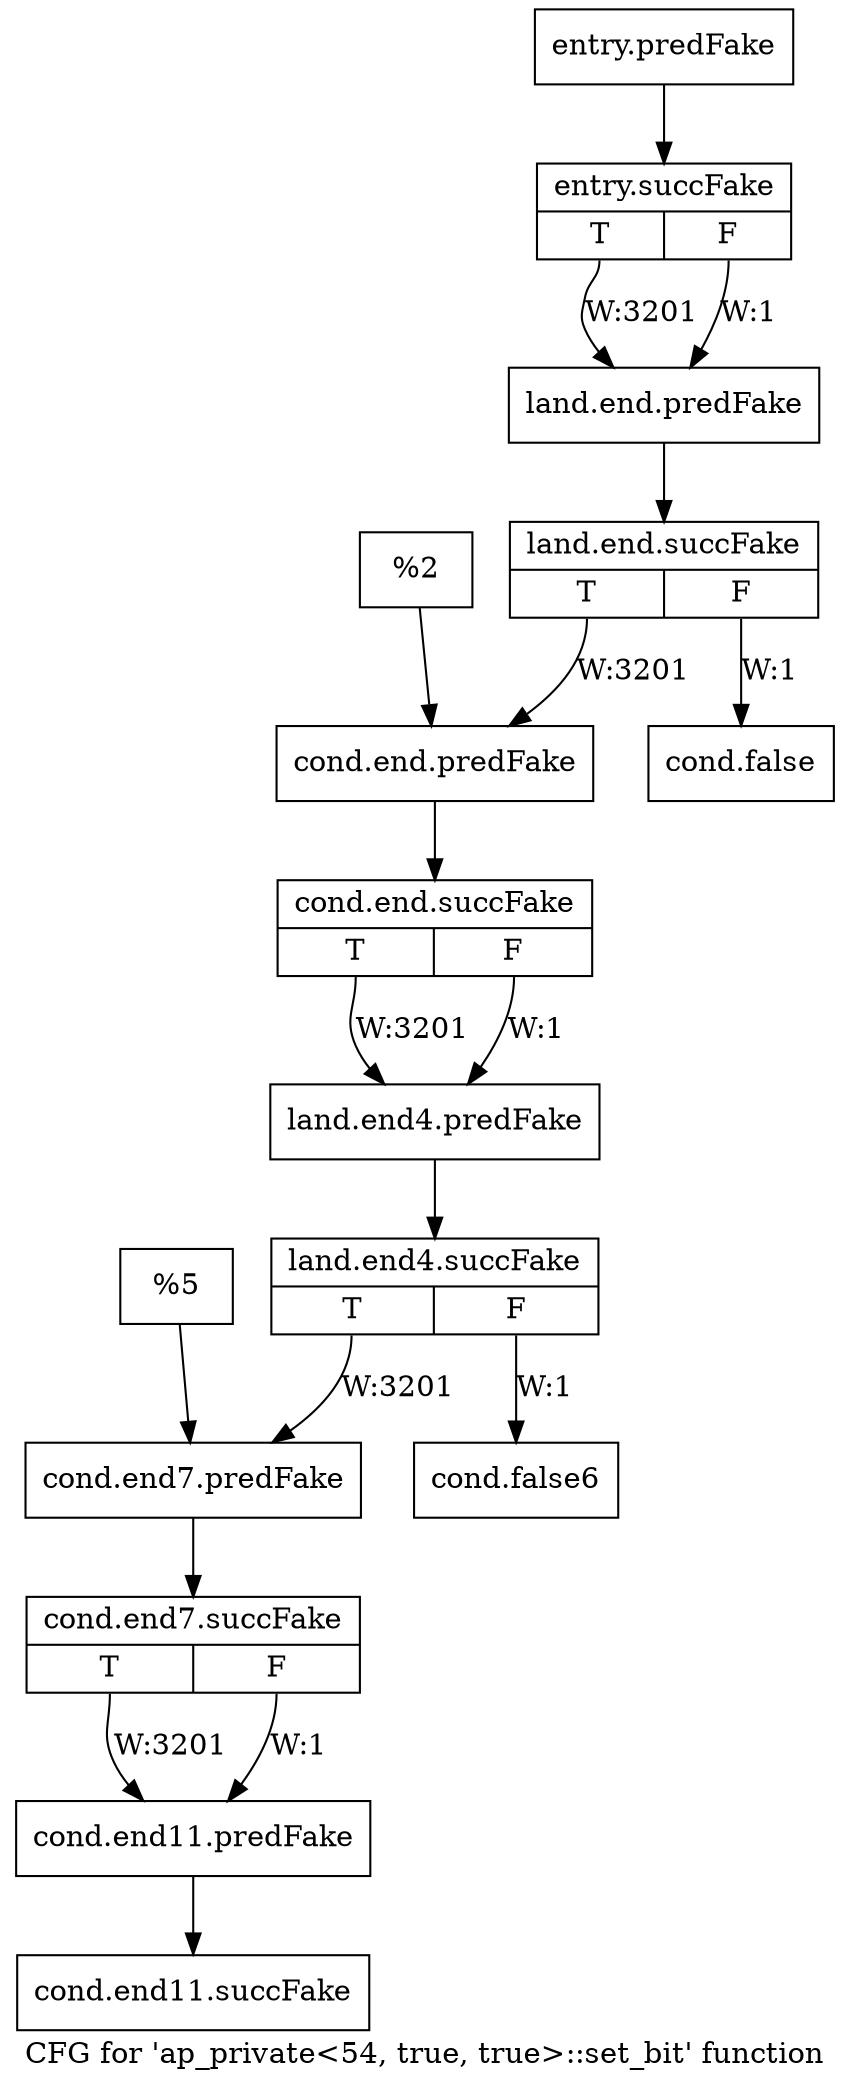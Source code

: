 digraph "CFG for 'ap_private\<54, true, true\>::set_bit' function" {
	label="CFG for 'ap_private\<54, true, true\>::set_bit' function";

	Node0x3d8cde0 [shape=record,filename="",linenumber="",label="{entry.predFake}"];
	Node0x3d8cde0 -> Node0x3ec6d80[ callList="" memoryops="" filename="/tools/Xilinx/Vitis_HLS/2022.1/include/etc/ap_private.h" execusionnum="3200"];
	Node0x3ec6d80 [shape=record,filename="/tools/Xilinx/Vitis_HLS/2022.1/include/etc/ap_private.h",linenumber="2556",label="{entry.succFake|{<s0>T|<s1>F}}"];
	Node0x3ec6d80:s0 -> Node0x3d8deb0[label="W:3201" callList="" memoryops="" filename="" execusionnum="3200"];
	Node0x3ec6d80:s1 -> Node0x3d8deb0[label="W:1"];
	Node0x3d8deb0 [shape=record,filename="/tools/Xilinx/Vitis_HLS/2022.1/include/etc/ap_private.h",linenumber="2556",label="{land.end.predFake}"];
	Node0x3d8deb0 -> Node0x3ec6f10[ callList="" memoryops="" filename="/tools/Xilinx/Vitis_HLS/2022.1/include/etc/ap_private.h" execusionnum="3200"];
	Node0x3ec6f10 [shape=record,filename="/tools/Xilinx/Vitis_HLS/2022.1/include/etc/ap_private.h",linenumber="2556",label="{land.end.succFake|{<s0>T|<s1>F}}"];
	Node0x3ec6f10:s0 -> Node0x3d8dff0[label="W:3201" callList="" memoryops="" filename="/tools/Xilinx/Vitis_HLS/2022.1/include/etc/ap_private.h" execusionnum="3200"];
	Node0x3ec6f10:s1 -> Node0x3d8df50[label="W:1"];
	Node0x3d8df50 [shape=record,filename="/tools/Xilinx/Vitis_HLS/2022.1/include/etc/ap_private.h",linenumber="2556",label="{cond.false}"];
	Node0x3d8dfa0 [shape=record,filename="/tools/Xilinx/Vitis_HLS/2022.1/include/etc/ap_private.h",linenumber="2556",label="{%2}"];
	Node0x3d8dfa0 -> Node0x3d8dff0;
	Node0x3d8dff0 [shape=record,filename="/tools/Xilinx/Vitis_HLS/2022.1/include/etc/ap_private.h",linenumber="2557",label="{cond.end.predFake}"];
	Node0x3d8dff0 -> Node0x3ec70d0[ callList="" memoryops="" filename="/tools/Xilinx/Vitis_HLS/2022.1/include/etc/ap_private.h" execusionnum="3200"];
	Node0x3ec70d0 [shape=record,filename="/tools/Xilinx/Vitis_HLS/2022.1/include/etc/ap_private.h",linenumber="2557",label="{cond.end.succFake|{<s0>T|<s1>F}}"];
	Node0x3ec70d0:s0 -> Node0x3d8e090[label="W:3201" callList="" memoryops="" filename="" execusionnum="3200"];
	Node0x3ec70d0:s1 -> Node0x3d8e090[label="W:1"];
	Node0x3d8e090 [shape=record,filename="/tools/Xilinx/Vitis_HLS/2022.1/include/etc/ap_private.h",linenumber="2557",label="{land.end4.predFake}"];
	Node0x3d8e090 -> Node0x3ec7290[ callList="" memoryops="" filename="/tools/Xilinx/Vitis_HLS/2022.1/include/etc/ap_private.h" execusionnum="3200"];
	Node0x3ec7290 [shape=record,filename="/tools/Xilinx/Vitis_HLS/2022.1/include/etc/ap_private.h",linenumber="2557",label="{land.end4.succFake|{<s0>T|<s1>F}}"];
	Node0x3ec7290:s0 -> Node0x3d8e1d0[label="W:3201" callList="" memoryops="" filename="/tools/Xilinx/Vitis_HLS/2022.1/include/etc/ap_private.h" execusionnum="3200"];
	Node0x3ec7290:s1 -> Node0x3d8e130[label="W:1"];
	Node0x3d8e130 [shape=record,filename="/tools/Xilinx/Vitis_HLS/2022.1/include/etc/ap_private.h",linenumber="2557",label="{cond.false6}"];
	Node0x3d8e180 [shape=record,filename="/tools/Xilinx/Vitis_HLS/2022.1/include/etc/ap_private.h",linenumber="2557",label="{%5}"];
	Node0x3d8e180 -> Node0x3d8e1d0;
	Node0x3d8e1d0 [shape=record,filename="/tools/Xilinx/Vitis_HLS/2022.1/include/etc/ap_private.h",linenumber="2559",label="{cond.end7.predFake}"];
	Node0x3d8e1d0 -> Node0x3ec7450[ callList="" memoryops="" filename="/tools/Xilinx/Vitis_HLS/2022.1/include/etc/ap_private.h" execusionnum="3200"];
	Node0x3ec7450 [shape=record,filename="/tools/Xilinx/Vitis_HLS/2022.1/include/etc/ap_private.h",linenumber="2559",label="{cond.end7.succFake|{<s0>T|<s1>F}}"];
	Node0x3ec7450:s0 -> Node0x3d8e2c0[label="W:3201" callList="" memoryops="" filename="/tools/Xilinx/Vitis_HLS/2022.1/include/etc/ap_private.h" execusionnum="3200"];
	Node0x3ec7450:s1 -> Node0x3d8e2c0[label="W:1" callList="" memoryops="" filename="/tools/Xilinx/Vitis_HLS/2022.1/include/etc/ap_private.h" execusionnum="0"];
	Node0x3d8e2c0 [shape=record,filename="/tools/Xilinx/Vitis_HLS/2022.1/include/etc/ap_private.h",linenumber="2559,2560",label="{cond.end11.predFake}"];
	Node0x3d8e2c0 -> Node0x3ec7610[ callList="" memoryops="" filename="/tools/Xilinx/Vitis_HLS/2022.1/include/etc/ap_private.h" execusionnum="3200"];
	Node0x3ec7610 [shape=record,filename="/tools/Xilinx/Vitis_HLS/2022.1/include/etc/ap_private.h",linenumber="2560",label="{cond.end11.succFake}"];
}
